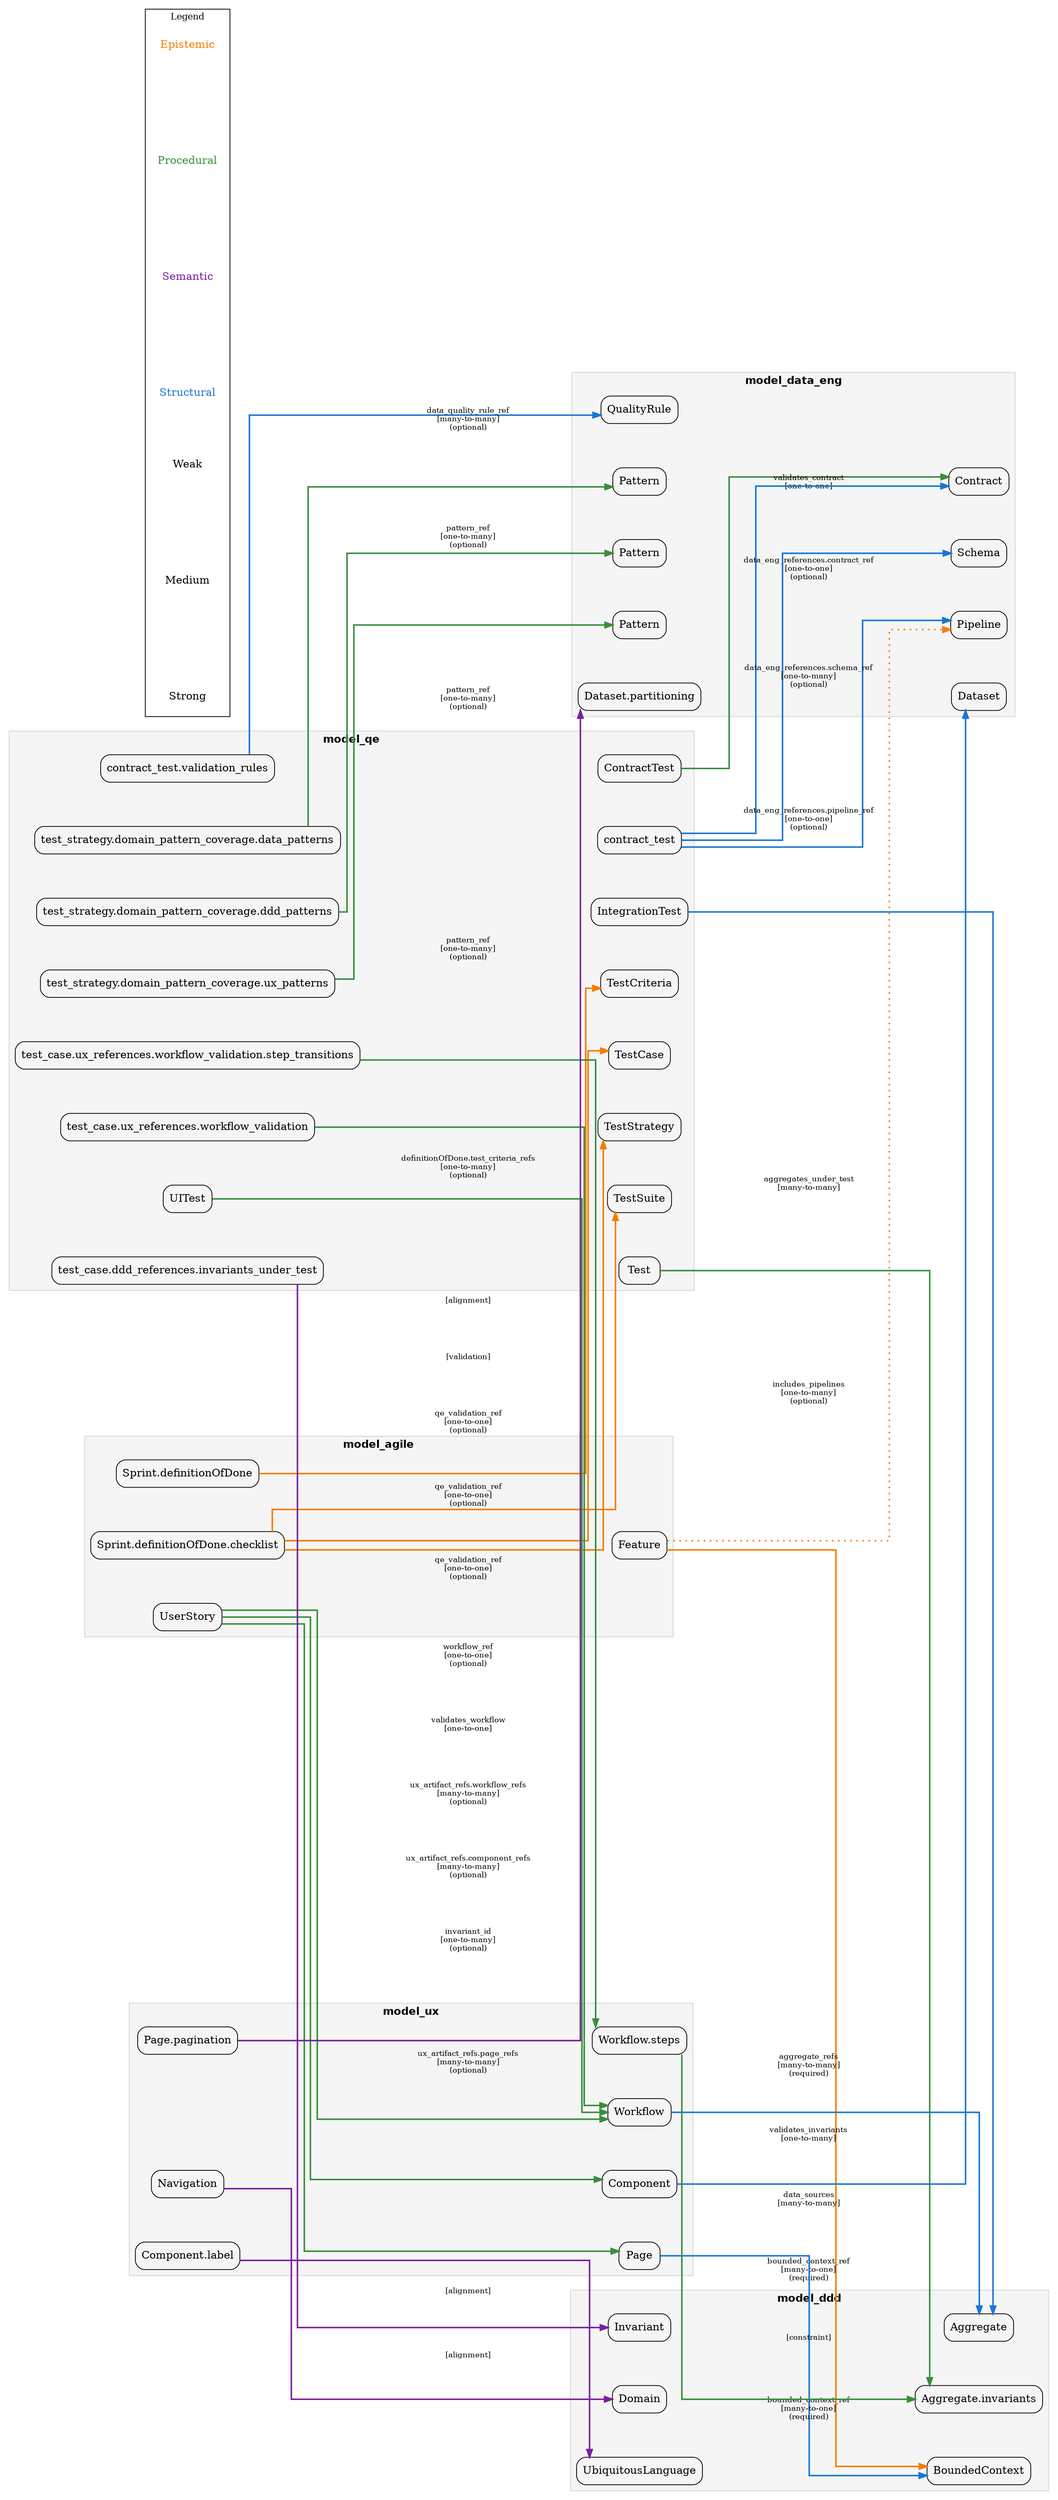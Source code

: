 digraph CanonicalGrounding {
  // Graph attributes
  rankdir=LR;
  node [shape=box, style=rounded];
  edge [fontsize=10];
  compound=true;
  newrank=true;
  splines=ortho;
  ranksep=1.5;
  nodesep=0.8;

  subgraph cluster_model_agile {
    label="model_agile";
    style=filled;
    color=lightgrey;
    fillcolor="#F5F5F5";
    fontsize=14;
    fontname="Helvetica-Bold";

    agile_Feature [label="Feature"];
    agile_Sprint_definitionOfDone [label="Sprint.definitionOfDone"];
    agile_Sprint_definitionOfDone_checklist [label="Sprint.definitionOfDone.checklist"];
    agile_UserStory [label="UserStory"];
  }

  subgraph cluster_model_data_eng {
    label="model_data_eng";
    style=filled;
    color=lightgrey;
    fillcolor="#F5F5F5";
    fontsize=14;
    fontname="Helvetica-Bold";

    data_eng_Contract [label="Contract"];
    data_eng_Dataset [label="Dataset"];
    data_eng_Dataset_partitioning [label="Dataset.partitioning"];
    data_eng_Pattern [label="Pattern"];
    data_eng_Pipeline [label="Pipeline"];
    data_eng_QualityRule [label="QualityRule"];
    data_eng_Schema [label="Schema"];
    ddd_Pattern [label="Pattern"];
    ux_Pattern [label="Pattern"];
  }

  subgraph cluster_model_ddd {
    label="model_ddd";
    style=filled;
    color=lightgrey;
    fillcolor="#F5F5F5";
    fontsize=14;
    fontname="Helvetica-Bold";

    data_eng_Pattern [label="Pattern"];
    ddd_Aggregate [label="Aggregate"];
    ddd_Aggregate_invariants [label="Aggregate.invariants"];
    ddd_BoundedContext [label="BoundedContext"];
    ddd_Domain [label="Domain"];
    ddd_Invariant [label="Invariant"];
    ddd_Pattern [label="Pattern"];
    ddd_UbiquitousLanguage [label="UbiquitousLanguage"];
    ux_Pattern [label="Pattern"];
  }

  subgraph cluster_model_qe {
    label="model_qe";
    style=filled;
    color=lightgrey;
    fillcolor="#F5F5F5";
    fontsize=14;
    fontname="Helvetica-Bold";

    qe_ContractTest [label="ContractTest"];
    qe_IntegrationTest [label="IntegrationTest"];
    qe_Test [label="Test"];
    qe_TestCase [label="TestCase"];
    qe_TestCriteria [label="TestCriteria"];
    qe_TestStrategy [label="TestStrategy"];
    qe_TestSuite [label="TestSuite"];
    qe_UITest [label="UITest"];
    qe_contract_test [label="contract_test"];
    qe_contract_test_validation_rules [label="contract_test.validation_rules"];
    qe_test_case_ddd_references_invariants_under_test [label="test_case.ddd_references.invariants_under_test"];
    qe_test_case_ux_references_workflow_validation [label="test_case.ux_references.workflow_validation"];
    qe_test_case_ux_references_workflow_validation_step_transitions [label="test_case.ux_references.workflow_validation.step_transitions"];
    qe_test_strategy_domain_pattern_coverage_data_patterns [label="test_strategy.domain_pattern_coverage.data_patterns"];
    qe_test_strategy_domain_pattern_coverage_ddd_patterns [label="test_strategy.domain_pattern_coverage.ddd_patterns"];
    qe_test_strategy_domain_pattern_coverage_ux_patterns [label="test_strategy.domain_pattern_coverage.ux_patterns"];
  }

  subgraph cluster_model_ux {
    label="model_ux";
    style=filled;
    color=lightgrey;
    fillcolor="#F5F5F5";
    fontsize=14;
    fontname="Helvetica-Bold";

    data_eng_Pattern [label="Pattern"];
    ddd_Pattern [label="Pattern"];
    ux_Component [label="Component"];
    ux_Component_label [label="Component.label"];
    ux_Navigation [label="Navigation"];
    ux_Page [label="Page"];
    ux_Page_pagination [label="Page.pagination"];
    ux_Pattern [label="Pattern"];
    ux_Workflow [label="Workflow"];
    ux_Workflow_steps [label="Workflow.steps"];
  }

  // Grounding relationships
  ux_Page -> ddd_BoundedContext [label="bounded_context_ref\n[many-to-one]\n(required)", color="#1976D2", style=solid, penwidth=2, tooltip="UX pages reference DDD bounded contexts"];
  ux_Workflow -> ddd_Aggregate [label="aggregate_refs\n[many-to-many]\n(required)", color="#1976D2", style=solid, penwidth=2, tooltip="UX workflows reference DDD aggregates"];
  ux_Navigation -> ddd_Domain [label="[alignment]", color="#7B1FA2", style=solid, penwidth=2, tooltip="UX navigation mirrors DDD domain structure"];
  ux_Component_label -> ddd_UbiquitousLanguage [label="[alignment]", color="#7B1FA2", style=solid, penwidth=2, tooltip="UX labels use DDD ubiquitous language"];
  ux_Workflow_steps -> ddd_Aggregate_invariants [label="[constraint]", color="#388E3C", style=solid, penwidth=2, tooltip="UX workflows respect DDD aggregate boundaries"];
  ux_Component -> data_eng_Dataset [label="data_sources\n[many-to-many]", color="#1976D2", style=solid, penwidth=2, tooltip="UX components reference data sources"];
  ux_Page_pagination -> data_eng_Dataset_partitioning [label="[alignment]", color="#7B1FA2", style=solid, penwidth=2, tooltip="UX pagination depends on dataset partitioning"];
  qe_Test -> ddd_Aggregate_invariants [label="validates_invariants\n[one-to-many]", color="#388E3C", style=solid, penwidth=2, tooltip="QE tests validate DDD invariants"];
  qe_IntegrationTest -> ddd_Aggregate [label="aggregates_under_test\n[many-to-many]", color="#1976D2", style=solid, penwidth=2, tooltip="QE integration tests reference DDD aggregates"];
  qe_test_case_ddd_references_invariants_under_test -> ddd_Invariant [label="invariant_id\n[one-to-many]\n(optional)", color="#7B1FA2", style=solid, penwidth=2, tooltip="QE test cases explicitly validate DDD invariants"];
  qe_UITest -> ux_Workflow [label="validates_workflow\n[one-to-one]", color="#388E3C", style=solid, penwidth=2, tooltip="QE UI tests validate UX workflows"];
  qe_test_case_ux_references_workflow_validation -> ux_Workflow [label="workflow_ref\n[one-to-one]\n(optional)", color="#388E3C", style=solid, penwidth=2, tooltip="QE test cases validate UX workflow steps and state transitions"];
  qe_test_case_ux_references_workflow_validation_step_transitions -> ux_Workflow_steps [label="[validation]", color="#388E3C", style=solid, penwidth=2, tooltip="QE test cases validate UX workflow steps and state transitions"];
  qe_ContractTest -> data_eng_Contract [label="validates_contract\n[one-to-one]", color="#388E3C", style=solid, penwidth=2, tooltip="QE contract tests validate data contracts"];
  qe_contract_test -> data_eng_Schema [label="data_eng_references.schema_ref\n[one-to-many]\n(optional)", color="#1976D2", style=solid, penwidth=2, tooltip="QE contract tests reference data-eng schemas and quality rules"];
  qe_contract_test -> data_eng_Contract [label="data_eng_references.contract_ref\n[one-to-one]\n(optional)", color="#1976D2", style=solid, penwidth=2, tooltip="QE contract tests reference data-eng schemas and quality rules"];
  qe_contract_test -> data_eng_Pipeline [label="data_eng_references.pipeline_ref\n[one-to-one]\n(optional)", color="#1976D2", style=solid, penwidth=2, tooltip="QE contract tests reference data-eng schemas and quality rules"];
  qe_contract_test_validation_rules -> data_eng_QualityRule [label="data_quality_rule_ref\n[many-to-many]\n(optional)", color="#1976D2", style=solid, penwidth=2, tooltip="QE contract tests reference data-eng schemas and quality rules"];
  qe_test_strategy_domain_pattern_coverage_ddd_patterns -> ddd_Pattern [label="pattern_ref\n[one-to-many]\n(optional)", color="#388E3C", style=solid, penwidth=2, tooltip="QE test strategies explicitly cover domain patterns from DDD, UX, and Data-Eng"];
  qe_test_strategy_domain_pattern_coverage_ux_patterns -> ux_Pattern [label="pattern_ref\n[one-to-many]\n(optional)", color="#388E3C", style=solid, penwidth=2, tooltip="QE test strategies explicitly cover domain patterns from DDD, UX, and Data-Eng"];
  qe_test_strategy_domain_pattern_coverage_data_patterns -> data_eng_Pattern [label="pattern_ref\n[one-to-many]\n(optional)", color="#388E3C", style=solid, penwidth=2, tooltip="QE test strategies explicitly cover domain patterns from DDD, UX, and Data-Eng"];
  agile_Feature -> ddd_BoundedContext [label="bounded_context_ref\n[many-to-one]\n(required)", color="#F57C00", style=solid, penwidth=2, tooltip="Agile features map to DDD bounded contexts"];
  agile_UserStory -> ux_Page [label="ux_artifact_refs.page_refs\n[many-to-many]\n(optional)", color="#388E3C", style=solid, penwidth=2, tooltip="Agile stories implement UX pages, components, or workflows"];
  agile_UserStory -> ux_Component [label="ux_artifact_refs.component_refs\n[many-to-many]\n(optional)", color="#388E3C", style=solid, penwidth=2, tooltip="Agile stories implement UX pages, components, or workflows"];
  agile_UserStory -> ux_Workflow [label="ux_artifact_refs.workflow_refs\n[many-to-many]\n(optional)", color="#388E3C", style=solid, penwidth=2, tooltip="Agile stories implement UX pages, components, or workflows"];
  agile_Sprint_definitionOfDone -> qe_TestCriteria [label="definitionOfDone.test_criteria_refs\n[one-to-many]\n(optional)", color="#F57C00", style=solid, penwidth=2, tooltip="Agile definition of done references QE test criteria and validation"];
  agile_Sprint_definitionOfDone_checklist -> qe_TestCase [label="qe_validation_ref\n[one-to-one]\n(optional)", color="#F57C00", style=solid, penwidth=2, tooltip="Agile definition of done references QE test criteria and validation"];
  agile_Sprint_definitionOfDone_checklist -> qe_TestSuite [label="qe_validation_ref\n[one-to-one]\n(optional)", color="#F57C00", style=solid, penwidth=2, tooltip="Agile definition of done references QE test criteria and validation"];
  agile_Sprint_definitionOfDone_checklist -> qe_TestStrategy [label="qe_validation_ref\n[one-to-one]\n(optional)", color="#F57C00", style=solid, penwidth=2, tooltip="Agile definition of done references QE test criteria and validation"];
  agile_Feature -> data_eng_Pipeline [label="includes_pipelines\n[one-to-many]\n(optional)", color="#F57C00", style=dotted, penwidth=2, tooltip="Agile features include data pipeline work"];

  // Legend
  subgraph cluster_legend {
    label="Legend";
    style=filled;
    fillcolor=white;
    fontsize=12;
    rank=sink;

    legend_structural [label="Structural", shape=plaintext, fontcolor="#1976D2"];
    legend_semantic [label="Semantic", shape=plaintext, fontcolor="#7B1FA2"];
    legend_procedural [label="Procedural", shape=plaintext, fontcolor="#388E3C"];
    legend_epistemic [label="Epistemic", shape=plaintext, fontcolor="#F57C00"];

    legend_strong [label="Strong", shape=plaintext];
    legend_medium [label="Medium", shape=plaintext];
    legend_weak [label="Weak", shape=plaintext];

    legend_structural -> legend_semantic -> legend_procedural -> legend_epistemic [style=invis];
    legend_strong -> legend_medium -> legend_weak [style=invis];
  }
}
